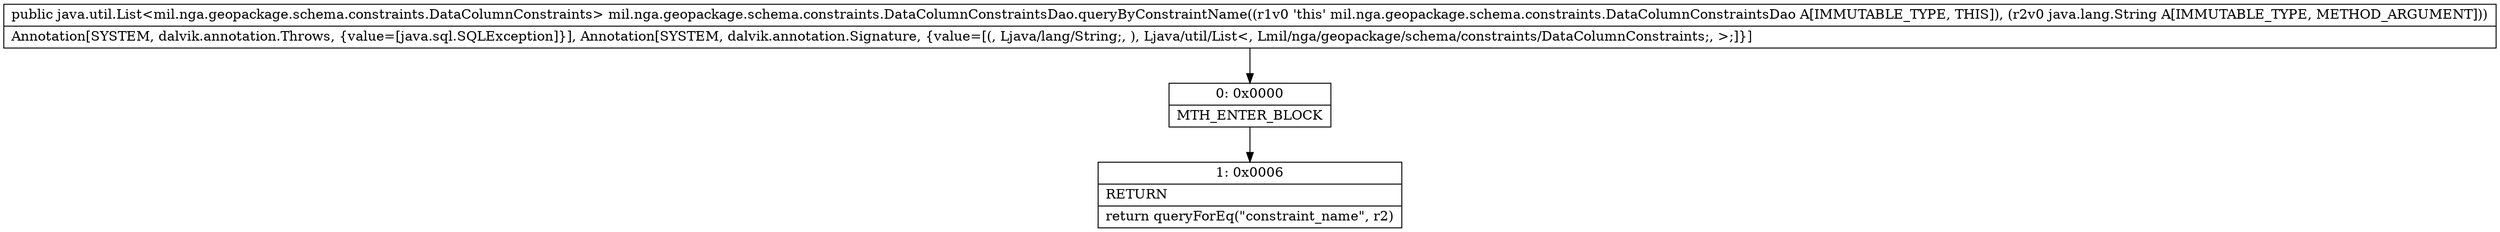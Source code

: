 digraph "CFG formil.nga.geopackage.schema.constraints.DataColumnConstraintsDao.queryByConstraintName(Ljava\/lang\/String;)Ljava\/util\/List;" {
Node_0 [shape=record,label="{0\:\ 0x0000|MTH_ENTER_BLOCK\l}"];
Node_1 [shape=record,label="{1\:\ 0x0006|RETURN\l|return queryForEq(\"constraint_name\", r2)\l}"];
MethodNode[shape=record,label="{public java.util.List\<mil.nga.geopackage.schema.constraints.DataColumnConstraints\> mil.nga.geopackage.schema.constraints.DataColumnConstraintsDao.queryByConstraintName((r1v0 'this' mil.nga.geopackage.schema.constraints.DataColumnConstraintsDao A[IMMUTABLE_TYPE, THIS]), (r2v0 java.lang.String A[IMMUTABLE_TYPE, METHOD_ARGUMENT]))  | Annotation[SYSTEM, dalvik.annotation.Throws, \{value=[java.sql.SQLException]\}], Annotation[SYSTEM, dalvik.annotation.Signature, \{value=[(, Ljava\/lang\/String;, ), Ljava\/util\/List\<, Lmil\/nga\/geopackage\/schema\/constraints\/DataColumnConstraints;, \>;]\}]\l}"];
MethodNode -> Node_0;
Node_0 -> Node_1;
}

